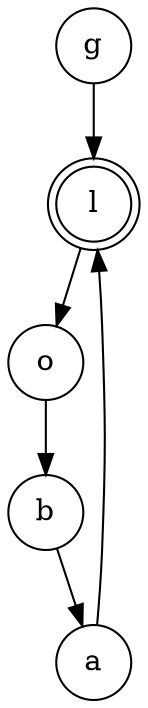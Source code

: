 digraph {   
    node [shape = doublecircle, color = black] l ;
    node [shape = circle];
    node [color= black];
    g -> l -> o -> b -> a -> l;	
}